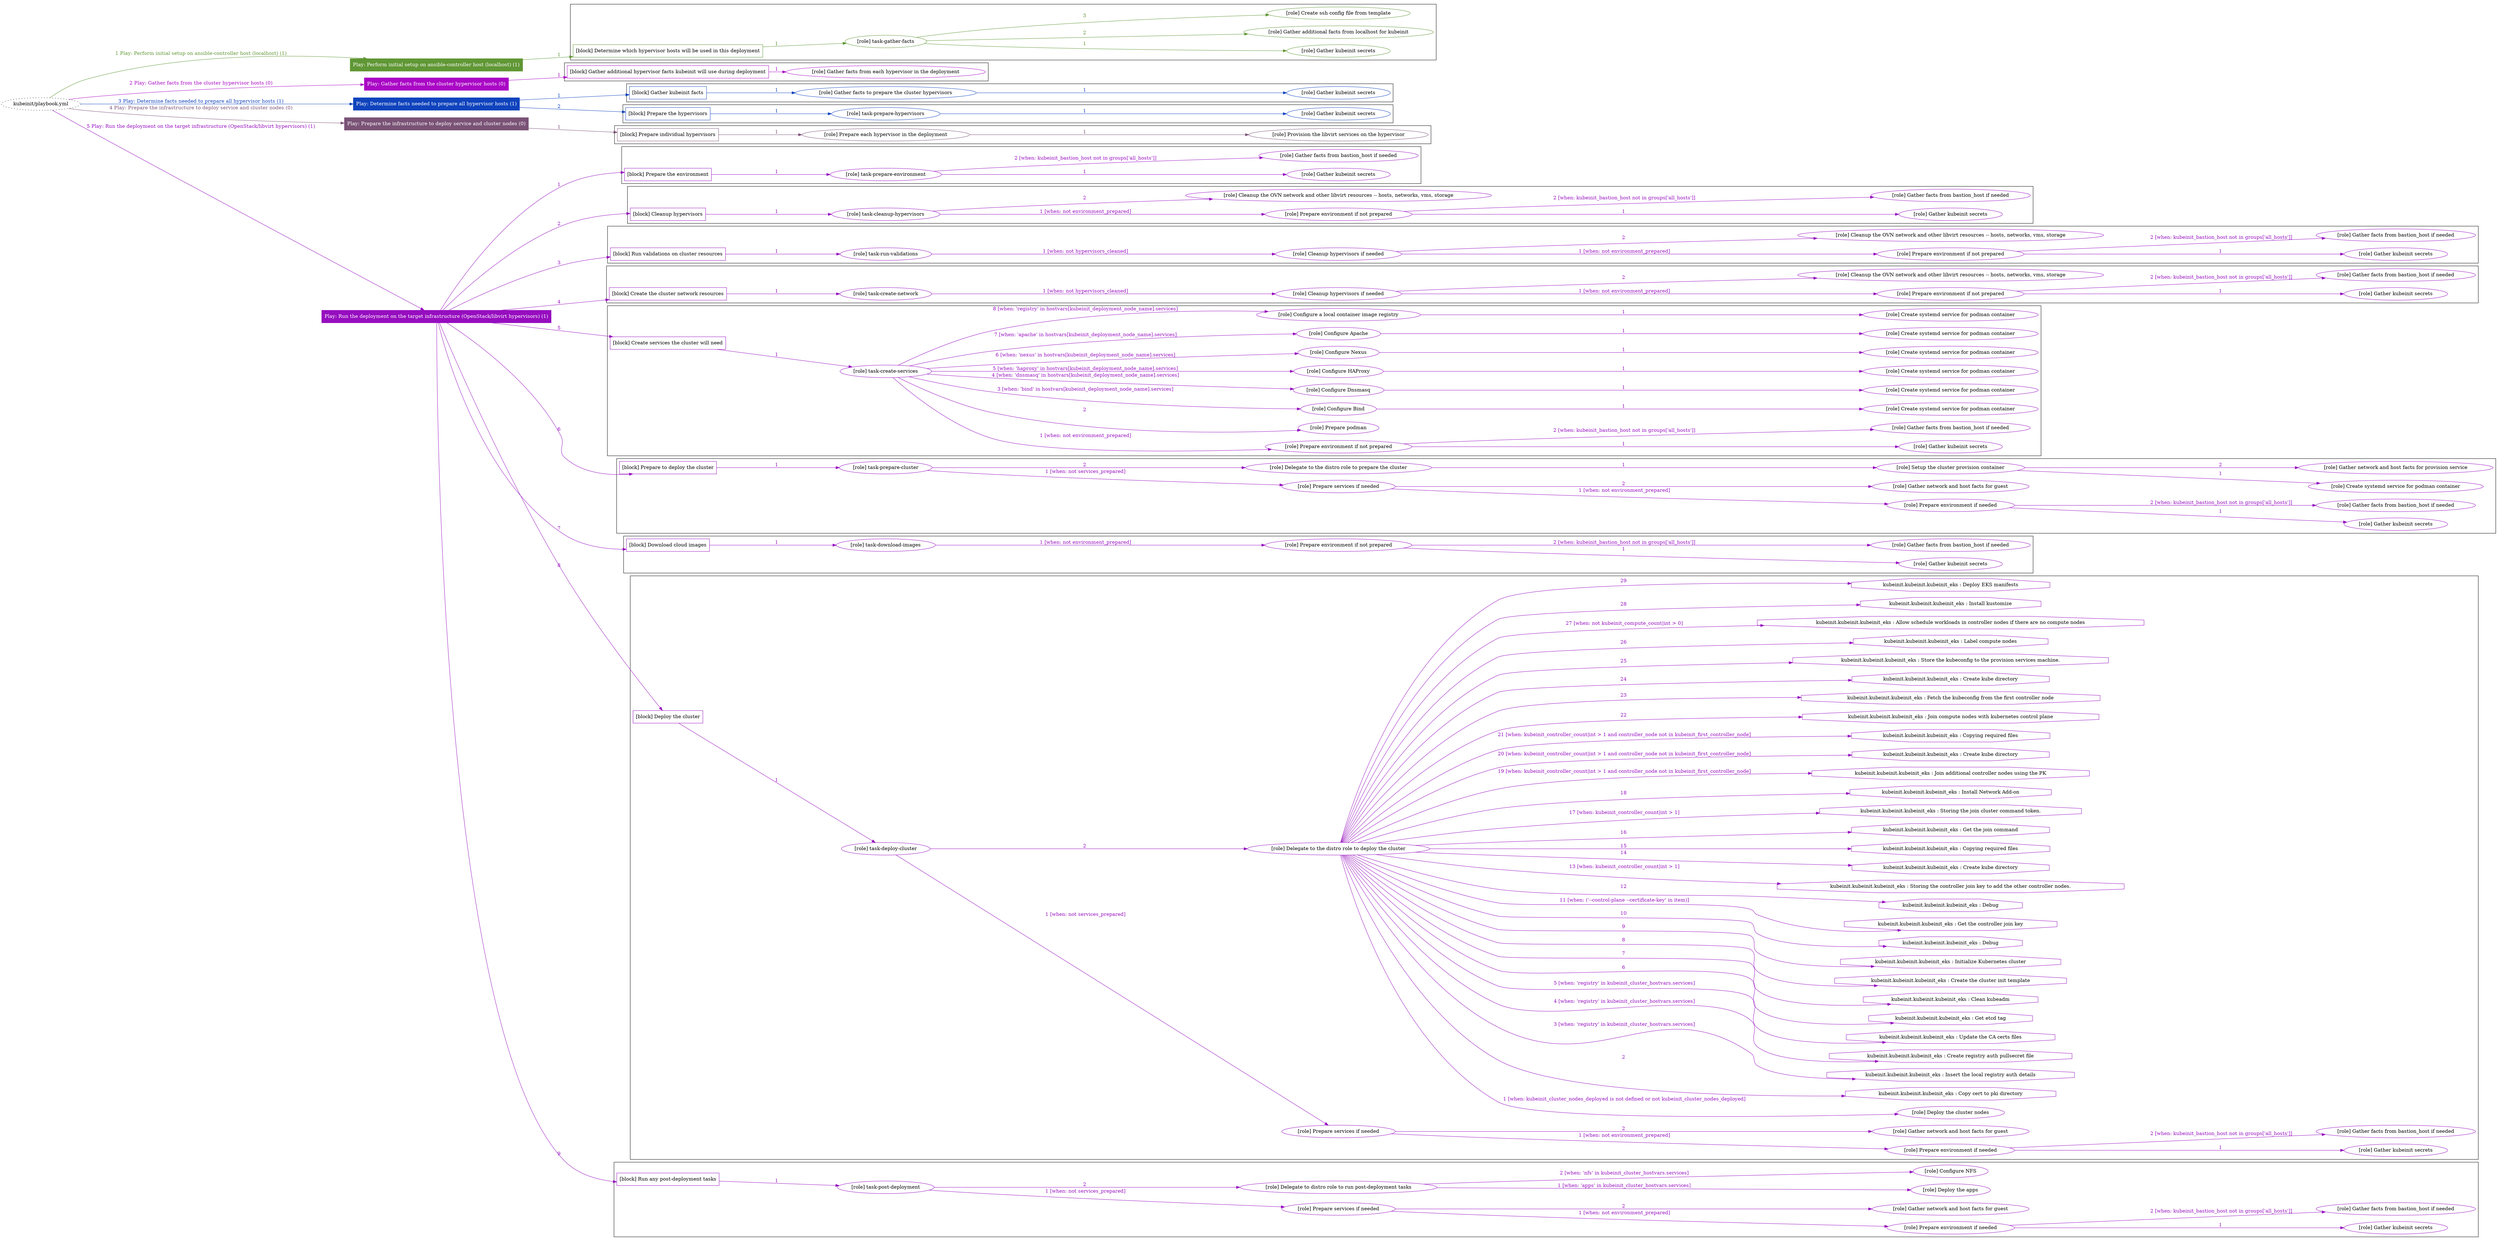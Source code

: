 digraph {
	graph [concentrate=true ordering=in rankdir=LR ratio=fill]
	edge [esep=5 sep=10]
	"kubeinit/playbook.yml" [URL="/home/runner/work/kubeinit/kubeinit/kubeinit/playbook.yml" id=playbook_cb0637fd style=dotted]
	"kubeinit/playbook.yml" -> play_152f51fe [label="1 Play: Perform initial setup on ansible-controller host (localhost) (1)" color="#609735" fontcolor="#609735" id=edge_play_152f51fe labeltooltip="1 Play: Perform initial setup on ansible-controller host (localhost) (1)" tooltip="1 Play: Perform initial setup on ansible-controller host (localhost) (1)"]
	subgraph "Play: Perform initial setup on ansible-controller host (localhost) (1)" {
		play_152f51fe [label="Play: Perform initial setup on ansible-controller host (localhost) (1)" URL="/home/runner/work/kubeinit/kubeinit/kubeinit/playbook.yml" color="#609735" fontcolor="#ffffff" id=play_152f51fe shape=box style=filled tooltip=localhost]
		play_152f51fe -> block_b63dffb7 [label=1 color="#609735" fontcolor="#609735" id=edge_block_b63dffb7 labeltooltip=1 tooltip=1]
		subgraph cluster_block_b63dffb7 {
			block_b63dffb7 [label="[block] Determine which hypervisor hosts will be used in this deployment" URL="/home/runner/work/kubeinit/kubeinit/kubeinit/playbook.yml" color="#609735" id=block_b63dffb7 labeltooltip="Determine which hypervisor hosts will be used in this deployment" shape=box tooltip="Determine which hypervisor hosts will be used in this deployment"]
			block_b63dffb7 -> role_d15b909a [label="1 " color="#609735" fontcolor="#609735" id=edge_role_d15b909a labeltooltip="1 " tooltip="1 "]
			subgraph "task-gather-facts" {
				role_d15b909a [label="[role] task-gather-facts" URL="/home/runner/work/kubeinit/kubeinit/kubeinit/playbook.yml" color="#609735" id=role_d15b909a tooltip="task-gather-facts"]
				role_d15b909a -> role_1a2b663a [label="1 " color="#609735" fontcolor="#609735" id=edge_role_1a2b663a labeltooltip="1 " tooltip="1 "]
				subgraph "Gather kubeinit secrets" {
					role_1a2b663a [label="[role] Gather kubeinit secrets" URL="/home/runner/.ansible/collections/ansible_collections/kubeinit/kubeinit/roles/kubeinit_prepare/tasks/build_hypervisors_group.yml" color="#609735" id=role_1a2b663a tooltip="Gather kubeinit secrets"]
				}
				role_d15b909a -> role_14f3d97b [label="2 " color="#609735" fontcolor="#609735" id=edge_role_14f3d97b labeltooltip="2 " tooltip="2 "]
				subgraph "Gather additional facts from localhost for kubeinit" {
					role_14f3d97b [label="[role] Gather additional facts from localhost for kubeinit" URL="/home/runner/.ansible/collections/ansible_collections/kubeinit/kubeinit/roles/kubeinit_prepare/tasks/build_hypervisors_group.yml" color="#609735" id=role_14f3d97b tooltip="Gather additional facts from localhost for kubeinit"]
				}
				role_d15b909a -> role_f34426f5 [label="3 " color="#609735" fontcolor="#609735" id=edge_role_f34426f5 labeltooltip="3 " tooltip="3 "]
				subgraph "Create ssh config file from template" {
					role_f34426f5 [label="[role] Create ssh config file from template" URL="/home/runner/.ansible/collections/ansible_collections/kubeinit/kubeinit/roles/kubeinit_prepare/tasks/build_hypervisors_group.yml" color="#609735" id=role_f34426f5 tooltip="Create ssh config file from template"]
				}
			}
		}
	}
	"kubeinit/playbook.yml" -> play_f1f3e247 [label="2 Play: Gather facts from the cluster hypervisor hosts (0)" color="#a907c5" fontcolor="#a907c5" id=edge_play_f1f3e247 labeltooltip="2 Play: Gather facts from the cluster hypervisor hosts (0)" tooltip="2 Play: Gather facts from the cluster hypervisor hosts (0)"]
	subgraph "Play: Gather facts from the cluster hypervisor hosts (0)" {
		play_f1f3e247 [label="Play: Gather facts from the cluster hypervisor hosts (0)" URL="/home/runner/work/kubeinit/kubeinit/kubeinit/playbook.yml" color="#a907c5" fontcolor="#ffffff" id=play_f1f3e247 shape=box style=filled tooltip="Play: Gather facts from the cluster hypervisor hosts (0)"]
		play_f1f3e247 -> block_4ce673bb [label=1 color="#a907c5" fontcolor="#a907c5" id=edge_block_4ce673bb labeltooltip=1 tooltip=1]
		subgraph cluster_block_4ce673bb {
			block_4ce673bb [label="[block] Gather additional hypervisor facts kubeinit will use during deployment" URL="/home/runner/work/kubeinit/kubeinit/kubeinit/playbook.yml" color="#a907c5" id=block_4ce673bb labeltooltip="Gather additional hypervisor facts kubeinit will use during deployment" shape=box tooltip="Gather additional hypervisor facts kubeinit will use during deployment"]
			block_4ce673bb -> role_b85c102b [label="1 " color="#a907c5" fontcolor="#a907c5" id=edge_role_b85c102b labeltooltip="1 " tooltip="1 "]
			subgraph "Gather facts from each hypervisor in the deployment" {
				role_b85c102b [label="[role] Gather facts from each hypervisor in the deployment" URL="/home/runner/work/kubeinit/kubeinit/kubeinit/playbook.yml" color="#a907c5" id=role_b85c102b tooltip="Gather facts from each hypervisor in the deployment"]
			}
		}
	}
	"kubeinit/playbook.yml" -> play_8097a5da [label="3 Play: Determine facts needed to prepare all hypervisor hosts (1)" color="#0f43bd" fontcolor="#0f43bd" id=edge_play_8097a5da labeltooltip="3 Play: Determine facts needed to prepare all hypervisor hosts (1)" tooltip="3 Play: Determine facts needed to prepare all hypervisor hosts (1)"]
	subgraph "Play: Determine facts needed to prepare all hypervisor hosts (1)" {
		play_8097a5da [label="Play: Determine facts needed to prepare all hypervisor hosts (1)" URL="/home/runner/work/kubeinit/kubeinit/kubeinit/playbook.yml" color="#0f43bd" fontcolor="#ffffff" id=play_8097a5da shape=box style=filled tooltip=localhost]
		play_8097a5da -> block_04972138 [label=1 color="#0f43bd" fontcolor="#0f43bd" id=edge_block_04972138 labeltooltip=1 tooltip=1]
		subgraph cluster_block_04972138 {
			block_04972138 [label="[block] Gather kubeinit facts" URL="/home/runner/work/kubeinit/kubeinit/kubeinit/playbook.yml" color="#0f43bd" id=block_04972138 labeltooltip="Gather kubeinit facts" shape=box tooltip="Gather kubeinit facts"]
			block_04972138 -> role_40c7b9bb [label="1 " color="#0f43bd" fontcolor="#0f43bd" id=edge_role_40c7b9bb labeltooltip="1 " tooltip="1 "]
			subgraph "Gather facts to prepare the cluster hypervisors" {
				role_40c7b9bb [label="[role] Gather facts to prepare the cluster hypervisors" URL="/home/runner/work/kubeinit/kubeinit/kubeinit/playbook.yml" color="#0f43bd" id=role_40c7b9bb tooltip="Gather facts to prepare the cluster hypervisors"]
				role_40c7b9bb -> role_2902ccc8 [label="1 " color="#0f43bd" fontcolor="#0f43bd" id=edge_role_2902ccc8 labeltooltip="1 " tooltip="1 "]
				subgraph "Gather kubeinit secrets" {
					role_2902ccc8 [label="[role] Gather kubeinit secrets" URL="/home/runner/.ansible/collections/ansible_collections/kubeinit/kubeinit/roles/kubeinit_prepare/tasks/gather_kubeinit_facts.yml" color="#0f43bd" id=role_2902ccc8 tooltip="Gather kubeinit secrets"]
				}
			}
		}
		play_8097a5da -> block_8245add5 [label=2 color="#0f43bd" fontcolor="#0f43bd" id=edge_block_8245add5 labeltooltip=2 tooltip=2]
		subgraph cluster_block_8245add5 {
			block_8245add5 [label="[block] Prepare the hypervisors" URL="/home/runner/work/kubeinit/kubeinit/kubeinit/playbook.yml" color="#0f43bd" id=block_8245add5 labeltooltip="Prepare the hypervisors" shape=box tooltip="Prepare the hypervisors"]
			block_8245add5 -> role_c156befa [label="1 " color="#0f43bd" fontcolor="#0f43bd" id=edge_role_c156befa labeltooltip="1 " tooltip="1 "]
			subgraph "task-prepare-hypervisors" {
				role_c156befa [label="[role] task-prepare-hypervisors" URL="/home/runner/work/kubeinit/kubeinit/kubeinit/playbook.yml" color="#0f43bd" id=role_c156befa tooltip="task-prepare-hypervisors"]
				role_c156befa -> role_28d63692 [label="1 " color="#0f43bd" fontcolor="#0f43bd" id=edge_role_28d63692 labeltooltip="1 " tooltip="1 "]
				subgraph "Gather kubeinit secrets" {
					role_28d63692 [label="[role] Gather kubeinit secrets" URL="/home/runner/.ansible/collections/ansible_collections/kubeinit/kubeinit/roles/kubeinit_prepare/tasks/gather_kubeinit_facts.yml" color="#0f43bd" id=role_28d63692 tooltip="Gather kubeinit secrets"]
				}
			}
		}
	}
	"kubeinit/playbook.yml" -> play_3827b9ac [label="4 Play: Prepare the infrastructure to deploy service and cluster nodes (0)" color="#7a5276" fontcolor="#7a5276" id=edge_play_3827b9ac labeltooltip="4 Play: Prepare the infrastructure to deploy service and cluster nodes (0)" tooltip="4 Play: Prepare the infrastructure to deploy service and cluster nodes (0)"]
	subgraph "Play: Prepare the infrastructure to deploy service and cluster nodes (0)" {
		play_3827b9ac [label="Play: Prepare the infrastructure to deploy service and cluster nodes (0)" URL="/home/runner/work/kubeinit/kubeinit/kubeinit/playbook.yml" color="#7a5276" fontcolor="#ffffff" id=play_3827b9ac shape=box style=filled tooltip="Play: Prepare the infrastructure to deploy service and cluster nodes (0)"]
		play_3827b9ac -> block_4825b29d [label=1 color="#7a5276" fontcolor="#7a5276" id=edge_block_4825b29d labeltooltip=1 tooltip=1]
		subgraph cluster_block_4825b29d {
			block_4825b29d [label="[block] Prepare individual hypervisors" URL="/home/runner/work/kubeinit/kubeinit/kubeinit/playbook.yml" color="#7a5276" id=block_4825b29d labeltooltip="Prepare individual hypervisors" shape=box tooltip="Prepare individual hypervisors"]
			block_4825b29d -> role_233dab8d [label="1 " color="#7a5276" fontcolor="#7a5276" id=edge_role_233dab8d labeltooltip="1 " tooltip="1 "]
			subgraph "Prepare each hypervisor in the deployment" {
				role_233dab8d [label="[role] Prepare each hypervisor in the deployment" URL="/home/runner/work/kubeinit/kubeinit/kubeinit/playbook.yml" color="#7a5276" id=role_233dab8d tooltip="Prepare each hypervisor in the deployment"]
				role_233dab8d -> role_5cfe157a [label="1 " color="#7a5276" fontcolor="#7a5276" id=edge_role_5cfe157a labeltooltip="1 " tooltip="1 "]
				subgraph "Provision the libvirt services on the hypervisor" {
					role_5cfe157a [label="[role] Provision the libvirt services on the hypervisor" URL="/home/runner/.ansible/collections/ansible_collections/kubeinit/kubeinit/roles/kubeinit_prepare/tasks/prepare_hypervisor.yml" color="#7a5276" id=role_5cfe157a tooltip="Provision the libvirt services on the hypervisor"]
				}
			}
		}
	}
	"kubeinit/playbook.yml" -> play_f1da1dee [label="5 Play: Run the deployment on the target infrastructure (OpenStack/libvirt hypervisors) (1)" color="#960dbf" fontcolor="#960dbf" id=edge_play_f1da1dee labeltooltip="5 Play: Run the deployment on the target infrastructure (OpenStack/libvirt hypervisors) (1)" tooltip="5 Play: Run the deployment on the target infrastructure (OpenStack/libvirt hypervisors) (1)"]
	subgraph "Play: Run the deployment on the target infrastructure (OpenStack/libvirt hypervisors) (1)" {
		play_f1da1dee [label="Play: Run the deployment on the target infrastructure (OpenStack/libvirt hypervisors) (1)" URL="/home/runner/work/kubeinit/kubeinit/kubeinit/playbook.yml" color="#960dbf" fontcolor="#ffffff" id=play_f1da1dee shape=box style=filled tooltip=localhost]
		play_f1da1dee -> block_dfed7481 [label=1 color="#960dbf" fontcolor="#960dbf" id=edge_block_dfed7481 labeltooltip=1 tooltip=1]
		subgraph cluster_block_dfed7481 {
			block_dfed7481 [label="[block] Prepare the environment" URL="/home/runner/work/kubeinit/kubeinit/kubeinit/playbook.yml" color="#960dbf" id=block_dfed7481 labeltooltip="Prepare the environment" shape=box tooltip="Prepare the environment"]
			block_dfed7481 -> role_066026b1 [label="1 " color="#960dbf" fontcolor="#960dbf" id=edge_role_066026b1 labeltooltip="1 " tooltip="1 "]
			subgraph "task-prepare-environment" {
				role_066026b1 [label="[role] task-prepare-environment" URL="/home/runner/work/kubeinit/kubeinit/kubeinit/playbook.yml" color="#960dbf" id=role_066026b1 tooltip="task-prepare-environment"]
				role_066026b1 -> role_6eea13cf [label="1 " color="#960dbf" fontcolor="#960dbf" id=edge_role_6eea13cf labeltooltip="1 " tooltip="1 "]
				subgraph "Gather kubeinit secrets" {
					role_6eea13cf [label="[role] Gather kubeinit secrets" URL="/home/runner/.ansible/collections/ansible_collections/kubeinit/kubeinit/roles/kubeinit_prepare/tasks/gather_kubeinit_facts.yml" color="#960dbf" id=role_6eea13cf tooltip="Gather kubeinit secrets"]
				}
				role_066026b1 -> role_725de869 [label="2 [when: kubeinit_bastion_host not in groups['all_hosts']]" color="#960dbf" fontcolor="#960dbf" id=edge_role_725de869 labeltooltip="2 [when: kubeinit_bastion_host not in groups['all_hosts']]" tooltip="2 [when: kubeinit_bastion_host not in groups['all_hosts']]"]
				subgraph "Gather facts from bastion_host if needed" {
					role_725de869 [label="[role] Gather facts from bastion_host if needed" URL="/home/runner/.ansible/collections/ansible_collections/kubeinit/kubeinit/roles/kubeinit_prepare/tasks/main.yml" color="#960dbf" id=role_725de869 tooltip="Gather facts from bastion_host if needed"]
				}
			}
		}
		play_f1da1dee -> block_c24e9013 [label=2 color="#960dbf" fontcolor="#960dbf" id=edge_block_c24e9013 labeltooltip=2 tooltip=2]
		subgraph cluster_block_c24e9013 {
			block_c24e9013 [label="[block] Cleanup hypervisors" URL="/home/runner/work/kubeinit/kubeinit/kubeinit/playbook.yml" color="#960dbf" id=block_c24e9013 labeltooltip="Cleanup hypervisors" shape=box tooltip="Cleanup hypervisors"]
			block_c24e9013 -> role_cf145749 [label="1 " color="#960dbf" fontcolor="#960dbf" id=edge_role_cf145749 labeltooltip="1 " tooltip="1 "]
			subgraph "task-cleanup-hypervisors" {
				role_cf145749 [label="[role] task-cleanup-hypervisors" URL="/home/runner/work/kubeinit/kubeinit/kubeinit/playbook.yml" color="#960dbf" id=role_cf145749 tooltip="task-cleanup-hypervisors"]
				role_cf145749 -> role_2725796f [label="1 [when: not environment_prepared]" color="#960dbf" fontcolor="#960dbf" id=edge_role_2725796f labeltooltip="1 [when: not environment_prepared]" tooltip="1 [when: not environment_prepared]"]
				subgraph "Prepare environment if not prepared" {
					role_2725796f [label="[role] Prepare environment if not prepared" URL="/home/runner/.ansible/collections/ansible_collections/kubeinit/kubeinit/roles/kubeinit_libvirt/tasks/cleanup_hypervisors.yml" color="#960dbf" id=role_2725796f tooltip="Prepare environment if not prepared"]
					role_2725796f -> role_0fecc161 [label="1 " color="#960dbf" fontcolor="#960dbf" id=edge_role_0fecc161 labeltooltip="1 " tooltip="1 "]
					subgraph "Gather kubeinit secrets" {
						role_0fecc161 [label="[role] Gather kubeinit secrets" URL="/home/runner/.ansible/collections/ansible_collections/kubeinit/kubeinit/roles/kubeinit_prepare/tasks/gather_kubeinit_facts.yml" color="#960dbf" id=role_0fecc161 tooltip="Gather kubeinit secrets"]
					}
					role_2725796f -> role_4a4daa4e [label="2 [when: kubeinit_bastion_host not in groups['all_hosts']]" color="#960dbf" fontcolor="#960dbf" id=edge_role_4a4daa4e labeltooltip="2 [when: kubeinit_bastion_host not in groups['all_hosts']]" tooltip="2 [when: kubeinit_bastion_host not in groups['all_hosts']]"]
					subgraph "Gather facts from bastion_host if needed" {
						role_4a4daa4e [label="[role] Gather facts from bastion_host if needed" URL="/home/runner/.ansible/collections/ansible_collections/kubeinit/kubeinit/roles/kubeinit_prepare/tasks/main.yml" color="#960dbf" id=role_4a4daa4e tooltip="Gather facts from bastion_host if needed"]
					}
				}
				role_cf145749 -> role_7fe3b755 [label="2 " color="#960dbf" fontcolor="#960dbf" id=edge_role_7fe3b755 labeltooltip="2 " tooltip="2 "]
				subgraph "Cleanup the OVN network and other libvirt resources -- hosts, networks, vms, storage" {
					role_7fe3b755 [label="[role] Cleanup the OVN network and other libvirt resources -- hosts, networks, vms, storage" URL="/home/runner/.ansible/collections/ansible_collections/kubeinit/kubeinit/roles/kubeinit_libvirt/tasks/cleanup_hypervisors.yml" color="#960dbf" id=role_7fe3b755 tooltip="Cleanup the OVN network and other libvirt resources -- hosts, networks, vms, storage"]
				}
			}
		}
		play_f1da1dee -> block_930777ae [label=3 color="#960dbf" fontcolor="#960dbf" id=edge_block_930777ae labeltooltip=3 tooltip=3]
		subgraph cluster_block_930777ae {
			block_930777ae [label="[block] Run validations on cluster resources" URL="/home/runner/work/kubeinit/kubeinit/kubeinit/playbook.yml" color="#960dbf" id=block_930777ae labeltooltip="Run validations on cluster resources" shape=box tooltip="Run validations on cluster resources"]
			block_930777ae -> role_72375cf2 [label="1 " color="#960dbf" fontcolor="#960dbf" id=edge_role_72375cf2 labeltooltip="1 " tooltip="1 "]
			subgraph "task-run-validations" {
				role_72375cf2 [label="[role] task-run-validations" URL="/home/runner/work/kubeinit/kubeinit/kubeinit/playbook.yml" color="#960dbf" id=role_72375cf2 tooltip="task-run-validations"]
				role_72375cf2 -> role_67d2e311 [label="1 [when: not hypervisors_cleaned]" color="#960dbf" fontcolor="#960dbf" id=edge_role_67d2e311 labeltooltip="1 [when: not hypervisors_cleaned]" tooltip="1 [when: not hypervisors_cleaned]"]
				subgraph "Cleanup hypervisors if needed" {
					role_67d2e311 [label="[role] Cleanup hypervisors if needed" URL="/home/runner/.ansible/collections/ansible_collections/kubeinit/kubeinit/roles/kubeinit_validations/tasks/main.yml" color="#960dbf" id=role_67d2e311 tooltip="Cleanup hypervisors if needed"]
					role_67d2e311 -> role_23799938 [label="1 [when: not environment_prepared]" color="#960dbf" fontcolor="#960dbf" id=edge_role_23799938 labeltooltip="1 [when: not environment_prepared]" tooltip="1 [when: not environment_prepared]"]
					subgraph "Prepare environment if not prepared" {
						role_23799938 [label="[role] Prepare environment if not prepared" URL="/home/runner/.ansible/collections/ansible_collections/kubeinit/kubeinit/roles/kubeinit_libvirt/tasks/cleanup_hypervisors.yml" color="#960dbf" id=role_23799938 tooltip="Prepare environment if not prepared"]
						role_23799938 -> role_4abd7c50 [label="1 " color="#960dbf" fontcolor="#960dbf" id=edge_role_4abd7c50 labeltooltip="1 " tooltip="1 "]
						subgraph "Gather kubeinit secrets" {
							role_4abd7c50 [label="[role] Gather kubeinit secrets" URL="/home/runner/.ansible/collections/ansible_collections/kubeinit/kubeinit/roles/kubeinit_prepare/tasks/gather_kubeinit_facts.yml" color="#960dbf" id=role_4abd7c50 tooltip="Gather kubeinit secrets"]
						}
						role_23799938 -> role_1581a3e8 [label="2 [when: kubeinit_bastion_host not in groups['all_hosts']]" color="#960dbf" fontcolor="#960dbf" id=edge_role_1581a3e8 labeltooltip="2 [when: kubeinit_bastion_host not in groups['all_hosts']]" tooltip="2 [when: kubeinit_bastion_host not in groups['all_hosts']]"]
						subgraph "Gather facts from bastion_host if needed" {
							role_1581a3e8 [label="[role] Gather facts from bastion_host if needed" URL="/home/runner/.ansible/collections/ansible_collections/kubeinit/kubeinit/roles/kubeinit_prepare/tasks/main.yml" color="#960dbf" id=role_1581a3e8 tooltip="Gather facts from bastion_host if needed"]
						}
					}
					role_67d2e311 -> role_b0237131 [label="2 " color="#960dbf" fontcolor="#960dbf" id=edge_role_b0237131 labeltooltip="2 " tooltip="2 "]
					subgraph "Cleanup the OVN network and other libvirt resources -- hosts, networks, vms, storage" {
						role_b0237131 [label="[role] Cleanup the OVN network and other libvirt resources -- hosts, networks, vms, storage" URL="/home/runner/.ansible/collections/ansible_collections/kubeinit/kubeinit/roles/kubeinit_libvirt/tasks/cleanup_hypervisors.yml" color="#960dbf" id=role_b0237131 tooltip="Cleanup the OVN network and other libvirt resources -- hosts, networks, vms, storage"]
					}
				}
			}
		}
		play_f1da1dee -> block_2d7884aa [label=4 color="#960dbf" fontcolor="#960dbf" id=edge_block_2d7884aa labeltooltip=4 tooltip=4]
		subgraph cluster_block_2d7884aa {
			block_2d7884aa [label="[block] Create the cluster network resources" URL="/home/runner/work/kubeinit/kubeinit/kubeinit/playbook.yml" color="#960dbf" id=block_2d7884aa labeltooltip="Create the cluster network resources" shape=box tooltip="Create the cluster network resources"]
			block_2d7884aa -> role_5711f210 [label="1 " color="#960dbf" fontcolor="#960dbf" id=edge_role_5711f210 labeltooltip="1 " tooltip="1 "]
			subgraph "task-create-network" {
				role_5711f210 [label="[role] task-create-network" URL="/home/runner/work/kubeinit/kubeinit/kubeinit/playbook.yml" color="#960dbf" id=role_5711f210 tooltip="task-create-network"]
				role_5711f210 -> role_1d8c270e [label="1 [when: not hypervisors_cleaned]" color="#960dbf" fontcolor="#960dbf" id=edge_role_1d8c270e labeltooltip="1 [when: not hypervisors_cleaned]" tooltip="1 [when: not hypervisors_cleaned]"]
				subgraph "Cleanup hypervisors if needed" {
					role_1d8c270e [label="[role] Cleanup hypervisors if needed" URL="/home/runner/.ansible/collections/ansible_collections/kubeinit/kubeinit/roles/kubeinit_libvirt/tasks/create_network.yml" color="#960dbf" id=role_1d8c270e tooltip="Cleanup hypervisors if needed"]
					role_1d8c270e -> role_f6125436 [label="1 [when: not environment_prepared]" color="#960dbf" fontcolor="#960dbf" id=edge_role_f6125436 labeltooltip="1 [when: not environment_prepared]" tooltip="1 [when: not environment_prepared]"]
					subgraph "Prepare environment if not prepared" {
						role_f6125436 [label="[role] Prepare environment if not prepared" URL="/home/runner/.ansible/collections/ansible_collections/kubeinit/kubeinit/roles/kubeinit_libvirt/tasks/cleanup_hypervisors.yml" color="#960dbf" id=role_f6125436 tooltip="Prepare environment if not prepared"]
						role_f6125436 -> role_813c65db [label="1 " color="#960dbf" fontcolor="#960dbf" id=edge_role_813c65db labeltooltip="1 " tooltip="1 "]
						subgraph "Gather kubeinit secrets" {
							role_813c65db [label="[role] Gather kubeinit secrets" URL="/home/runner/.ansible/collections/ansible_collections/kubeinit/kubeinit/roles/kubeinit_prepare/tasks/gather_kubeinit_facts.yml" color="#960dbf" id=role_813c65db tooltip="Gather kubeinit secrets"]
						}
						role_f6125436 -> role_109dc69c [label="2 [when: kubeinit_bastion_host not in groups['all_hosts']]" color="#960dbf" fontcolor="#960dbf" id=edge_role_109dc69c labeltooltip="2 [when: kubeinit_bastion_host not in groups['all_hosts']]" tooltip="2 [when: kubeinit_bastion_host not in groups['all_hosts']]"]
						subgraph "Gather facts from bastion_host if needed" {
							role_109dc69c [label="[role] Gather facts from bastion_host if needed" URL="/home/runner/.ansible/collections/ansible_collections/kubeinit/kubeinit/roles/kubeinit_prepare/tasks/main.yml" color="#960dbf" id=role_109dc69c tooltip="Gather facts from bastion_host if needed"]
						}
					}
					role_1d8c270e -> role_8d178c67 [label="2 " color="#960dbf" fontcolor="#960dbf" id=edge_role_8d178c67 labeltooltip="2 " tooltip="2 "]
					subgraph "Cleanup the OVN network and other libvirt resources -- hosts, networks, vms, storage" {
						role_8d178c67 [label="[role] Cleanup the OVN network and other libvirt resources -- hosts, networks, vms, storage" URL="/home/runner/.ansible/collections/ansible_collections/kubeinit/kubeinit/roles/kubeinit_libvirt/tasks/cleanup_hypervisors.yml" color="#960dbf" id=role_8d178c67 tooltip="Cleanup the OVN network and other libvirt resources -- hosts, networks, vms, storage"]
					}
				}
			}
		}
		play_f1da1dee -> block_0a20e0ad [label=5 color="#960dbf" fontcolor="#960dbf" id=edge_block_0a20e0ad labeltooltip=5 tooltip=5]
		subgraph cluster_block_0a20e0ad {
			block_0a20e0ad [label="[block] Create services the cluster will need" URL="/home/runner/work/kubeinit/kubeinit/kubeinit/playbook.yml" color="#960dbf" id=block_0a20e0ad labeltooltip="Create services the cluster will need" shape=box tooltip="Create services the cluster will need"]
			block_0a20e0ad -> role_00105e7b [label="1 " color="#960dbf" fontcolor="#960dbf" id=edge_role_00105e7b labeltooltip="1 " tooltip="1 "]
			subgraph "task-create-services" {
				role_00105e7b [label="[role] task-create-services" URL="/home/runner/work/kubeinit/kubeinit/kubeinit/playbook.yml" color="#960dbf" id=role_00105e7b tooltip="task-create-services"]
				role_00105e7b -> role_0c0a8472 [label="1 [when: not environment_prepared]" color="#960dbf" fontcolor="#960dbf" id=edge_role_0c0a8472 labeltooltip="1 [when: not environment_prepared]" tooltip="1 [when: not environment_prepared]"]
				subgraph "Prepare environment if not prepared" {
					role_0c0a8472 [label="[role] Prepare environment if not prepared" URL="/home/runner/.ansible/collections/ansible_collections/kubeinit/kubeinit/roles/kubeinit_services/tasks/main.yml" color="#960dbf" id=role_0c0a8472 tooltip="Prepare environment if not prepared"]
					role_0c0a8472 -> role_e3ee205b [label="1 " color="#960dbf" fontcolor="#960dbf" id=edge_role_e3ee205b labeltooltip="1 " tooltip="1 "]
					subgraph "Gather kubeinit secrets" {
						role_e3ee205b [label="[role] Gather kubeinit secrets" URL="/home/runner/.ansible/collections/ansible_collections/kubeinit/kubeinit/roles/kubeinit_prepare/tasks/gather_kubeinit_facts.yml" color="#960dbf" id=role_e3ee205b tooltip="Gather kubeinit secrets"]
					}
					role_0c0a8472 -> role_d88ae38d [label="2 [when: kubeinit_bastion_host not in groups['all_hosts']]" color="#960dbf" fontcolor="#960dbf" id=edge_role_d88ae38d labeltooltip="2 [when: kubeinit_bastion_host not in groups['all_hosts']]" tooltip="2 [when: kubeinit_bastion_host not in groups['all_hosts']]"]
					subgraph "Gather facts from bastion_host if needed" {
						role_d88ae38d [label="[role] Gather facts from bastion_host if needed" URL="/home/runner/.ansible/collections/ansible_collections/kubeinit/kubeinit/roles/kubeinit_prepare/tasks/main.yml" color="#960dbf" id=role_d88ae38d tooltip="Gather facts from bastion_host if needed"]
					}
				}
				role_00105e7b -> role_bd7472e7 [label="2 " color="#960dbf" fontcolor="#960dbf" id=edge_role_bd7472e7 labeltooltip="2 " tooltip="2 "]
				subgraph "Prepare podman" {
					role_bd7472e7 [label="[role] Prepare podman" URL="/home/runner/.ansible/collections/ansible_collections/kubeinit/kubeinit/roles/kubeinit_services/tasks/00_create_service_pod.yml" color="#960dbf" id=role_bd7472e7 tooltip="Prepare podman"]
				}
				role_00105e7b -> role_c626f7a7 [label="3 [when: 'bind' in hostvars[kubeinit_deployment_node_name].services]" color="#960dbf" fontcolor="#960dbf" id=edge_role_c626f7a7 labeltooltip="3 [when: 'bind' in hostvars[kubeinit_deployment_node_name].services]" tooltip="3 [when: 'bind' in hostvars[kubeinit_deployment_node_name].services]"]
				subgraph "Configure Bind" {
					role_c626f7a7 [label="[role] Configure Bind" URL="/home/runner/.ansible/collections/ansible_collections/kubeinit/kubeinit/roles/kubeinit_services/tasks/start_services_containers.yml" color="#960dbf" id=role_c626f7a7 tooltip="Configure Bind"]
					role_c626f7a7 -> role_1260c3de [label="1 " color="#960dbf" fontcolor="#960dbf" id=edge_role_1260c3de labeltooltip="1 " tooltip="1 "]
					subgraph "Create systemd service for podman container" {
						role_1260c3de [label="[role] Create systemd service for podman container" URL="/home/runner/.ansible/collections/ansible_collections/kubeinit/kubeinit/roles/kubeinit_bind/tasks/main.yml" color="#960dbf" id=role_1260c3de tooltip="Create systemd service for podman container"]
					}
				}
				role_00105e7b -> role_344defff [label="4 [when: 'dnsmasq' in hostvars[kubeinit_deployment_node_name].services]" color="#960dbf" fontcolor="#960dbf" id=edge_role_344defff labeltooltip="4 [when: 'dnsmasq' in hostvars[kubeinit_deployment_node_name].services]" tooltip="4 [when: 'dnsmasq' in hostvars[kubeinit_deployment_node_name].services]"]
				subgraph "Configure Dnsmasq" {
					role_344defff [label="[role] Configure Dnsmasq" URL="/home/runner/.ansible/collections/ansible_collections/kubeinit/kubeinit/roles/kubeinit_services/tasks/start_services_containers.yml" color="#960dbf" id=role_344defff tooltip="Configure Dnsmasq"]
					role_344defff -> role_6da39ff8 [label="1 " color="#960dbf" fontcolor="#960dbf" id=edge_role_6da39ff8 labeltooltip="1 " tooltip="1 "]
					subgraph "Create systemd service for podman container" {
						role_6da39ff8 [label="[role] Create systemd service for podman container" URL="/home/runner/.ansible/collections/ansible_collections/kubeinit/kubeinit/roles/kubeinit_dnsmasq/tasks/main.yml" color="#960dbf" id=role_6da39ff8 tooltip="Create systemd service for podman container"]
					}
				}
				role_00105e7b -> role_2782dd18 [label="5 [when: 'haproxy' in hostvars[kubeinit_deployment_node_name].services]" color="#960dbf" fontcolor="#960dbf" id=edge_role_2782dd18 labeltooltip="5 [when: 'haproxy' in hostvars[kubeinit_deployment_node_name].services]" tooltip="5 [when: 'haproxy' in hostvars[kubeinit_deployment_node_name].services]"]
				subgraph "Configure HAProxy" {
					role_2782dd18 [label="[role] Configure HAProxy" URL="/home/runner/.ansible/collections/ansible_collections/kubeinit/kubeinit/roles/kubeinit_services/tasks/start_services_containers.yml" color="#960dbf" id=role_2782dd18 tooltip="Configure HAProxy"]
					role_2782dd18 -> role_9bfe8e09 [label="1 " color="#960dbf" fontcolor="#960dbf" id=edge_role_9bfe8e09 labeltooltip="1 " tooltip="1 "]
					subgraph "Create systemd service for podman container" {
						role_9bfe8e09 [label="[role] Create systemd service for podman container" URL="/home/runner/.ansible/collections/ansible_collections/kubeinit/kubeinit/roles/kubeinit_haproxy/tasks/main.yml" color="#960dbf" id=role_9bfe8e09 tooltip="Create systemd service for podman container"]
					}
				}
				role_00105e7b -> role_2fdf82be [label="6 [when: 'nexus' in hostvars[kubeinit_deployment_node_name].services]" color="#960dbf" fontcolor="#960dbf" id=edge_role_2fdf82be labeltooltip="6 [when: 'nexus' in hostvars[kubeinit_deployment_node_name].services]" tooltip="6 [when: 'nexus' in hostvars[kubeinit_deployment_node_name].services]"]
				subgraph "Configure Nexus" {
					role_2fdf82be [label="[role] Configure Nexus" URL="/home/runner/.ansible/collections/ansible_collections/kubeinit/kubeinit/roles/kubeinit_services/tasks/start_services_containers.yml" color="#960dbf" id=role_2fdf82be tooltip="Configure Nexus"]
					role_2fdf82be -> role_89c853d2 [label="1 " color="#960dbf" fontcolor="#960dbf" id=edge_role_89c853d2 labeltooltip="1 " tooltip="1 "]
					subgraph "Create systemd service for podman container" {
						role_89c853d2 [label="[role] Create systemd service for podman container" URL="/home/runner/.ansible/collections/ansible_collections/kubeinit/kubeinit/roles/kubeinit_nexus/tasks/main.yml" color="#960dbf" id=role_89c853d2 tooltip="Create systemd service for podman container"]
					}
				}
				role_00105e7b -> role_e6318e47 [label="7 [when: 'apache' in hostvars[kubeinit_deployment_node_name].services]" color="#960dbf" fontcolor="#960dbf" id=edge_role_e6318e47 labeltooltip="7 [when: 'apache' in hostvars[kubeinit_deployment_node_name].services]" tooltip="7 [when: 'apache' in hostvars[kubeinit_deployment_node_name].services]"]
				subgraph "Configure Apache" {
					role_e6318e47 [label="[role] Configure Apache" URL="/home/runner/.ansible/collections/ansible_collections/kubeinit/kubeinit/roles/kubeinit_services/tasks/start_services_containers.yml" color="#960dbf" id=role_e6318e47 tooltip="Configure Apache"]
					role_e6318e47 -> role_c1766997 [label="1 " color="#960dbf" fontcolor="#960dbf" id=edge_role_c1766997 labeltooltip="1 " tooltip="1 "]
					subgraph "Create systemd service for podman container" {
						role_c1766997 [label="[role] Create systemd service for podman container" URL="/home/runner/.ansible/collections/ansible_collections/kubeinit/kubeinit/roles/kubeinit_apache/tasks/main.yml" color="#960dbf" id=role_c1766997 tooltip="Create systemd service for podman container"]
					}
				}
				role_00105e7b -> role_972b8f29 [label="8 [when: 'registry' in hostvars[kubeinit_deployment_node_name].services]" color="#960dbf" fontcolor="#960dbf" id=edge_role_972b8f29 labeltooltip="8 [when: 'registry' in hostvars[kubeinit_deployment_node_name].services]" tooltip="8 [when: 'registry' in hostvars[kubeinit_deployment_node_name].services]"]
				subgraph "Configure a local container image registry" {
					role_972b8f29 [label="[role] Configure a local container image registry" URL="/home/runner/.ansible/collections/ansible_collections/kubeinit/kubeinit/roles/kubeinit_services/tasks/start_services_containers.yml" color="#960dbf" id=role_972b8f29 tooltip="Configure a local container image registry"]
					role_972b8f29 -> role_80d82e2c [label="1 " color="#960dbf" fontcolor="#960dbf" id=edge_role_80d82e2c labeltooltip="1 " tooltip="1 "]
					subgraph "Create systemd service for podman container" {
						role_80d82e2c [label="[role] Create systemd service for podman container" URL="/home/runner/.ansible/collections/ansible_collections/kubeinit/kubeinit/roles/kubeinit_registry/tasks/main.yml" color="#960dbf" id=role_80d82e2c tooltip="Create systemd service for podman container"]
					}
				}
			}
		}
		play_f1da1dee -> block_5ff7deba [label=6 color="#960dbf" fontcolor="#960dbf" id=edge_block_5ff7deba labeltooltip=6 tooltip=6]
		subgraph cluster_block_5ff7deba {
			block_5ff7deba [label="[block] Prepare to deploy the cluster" URL="/home/runner/work/kubeinit/kubeinit/kubeinit/playbook.yml" color="#960dbf" id=block_5ff7deba labeltooltip="Prepare to deploy the cluster" shape=box tooltip="Prepare to deploy the cluster"]
			block_5ff7deba -> role_00ec010c [label="1 " color="#960dbf" fontcolor="#960dbf" id=edge_role_00ec010c labeltooltip="1 " tooltip="1 "]
			subgraph "task-prepare-cluster" {
				role_00ec010c [label="[role] task-prepare-cluster" URL="/home/runner/work/kubeinit/kubeinit/kubeinit/playbook.yml" color="#960dbf" id=role_00ec010c tooltip="task-prepare-cluster"]
				role_00ec010c -> role_0285a284 [label="1 [when: not services_prepared]" color="#960dbf" fontcolor="#960dbf" id=edge_role_0285a284 labeltooltip="1 [when: not services_prepared]" tooltip="1 [when: not services_prepared]"]
				subgraph "Prepare services if needed" {
					role_0285a284 [label="[role] Prepare services if needed" URL="/home/runner/.ansible/collections/ansible_collections/kubeinit/kubeinit/roles/kubeinit_prepare/tasks/prepare_cluster.yml" color="#960dbf" id=role_0285a284 tooltip="Prepare services if needed"]
					role_0285a284 -> role_22595f20 [label="1 [when: not environment_prepared]" color="#960dbf" fontcolor="#960dbf" id=edge_role_22595f20 labeltooltip="1 [when: not environment_prepared]" tooltip="1 [when: not environment_prepared]"]
					subgraph "Prepare environment if needed" {
						role_22595f20 [label="[role] Prepare environment if needed" URL="/home/runner/.ansible/collections/ansible_collections/kubeinit/kubeinit/roles/kubeinit_services/tasks/prepare_services.yml" color="#960dbf" id=role_22595f20 tooltip="Prepare environment if needed"]
						role_22595f20 -> role_9f96805f [label="1 " color="#960dbf" fontcolor="#960dbf" id=edge_role_9f96805f labeltooltip="1 " tooltip="1 "]
						subgraph "Gather kubeinit secrets" {
							role_9f96805f [label="[role] Gather kubeinit secrets" URL="/home/runner/.ansible/collections/ansible_collections/kubeinit/kubeinit/roles/kubeinit_prepare/tasks/gather_kubeinit_facts.yml" color="#960dbf" id=role_9f96805f tooltip="Gather kubeinit secrets"]
						}
						role_22595f20 -> role_fe61512e [label="2 [when: kubeinit_bastion_host not in groups['all_hosts']]" color="#960dbf" fontcolor="#960dbf" id=edge_role_fe61512e labeltooltip="2 [when: kubeinit_bastion_host not in groups['all_hosts']]" tooltip="2 [when: kubeinit_bastion_host not in groups['all_hosts']]"]
						subgraph "Gather facts from bastion_host if needed" {
							role_fe61512e [label="[role] Gather facts from bastion_host if needed" URL="/home/runner/.ansible/collections/ansible_collections/kubeinit/kubeinit/roles/kubeinit_prepare/tasks/main.yml" color="#960dbf" id=role_fe61512e tooltip="Gather facts from bastion_host if needed"]
						}
					}
					role_0285a284 -> role_ce7f4541 [label="2 " color="#960dbf" fontcolor="#960dbf" id=edge_role_ce7f4541 labeltooltip="2 " tooltip="2 "]
					subgraph "Gather network and host facts for guest" {
						role_ce7f4541 [label="[role] Gather network and host facts for guest" URL="/home/runner/.ansible/collections/ansible_collections/kubeinit/kubeinit/roles/kubeinit_services/tasks/prepare_services.yml" color="#960dbf" id=role_ce7f4541 tooltip="Gather network and host facts for guest"]
					}
				}
				role_00ec010c -> role_8f557849 [label="2 " color="#960dbf" fontcolor="#960dbf" id=edge_role_8f557849 labeltooltip="2 " tooltip="2 "]
				subgraph "Delegate to the distro role to prepare the cluster" {
					role_8f557849 [label="[role] Delegate to the distro role to prepare the cluster" URL="/home/runner/.ansible/collections/ansible_collections/kubeinit/kubeinit/roles/kubeinit_prepare/tasks/prepare_cluster.yml" color="#960dbf" id=role_8f557849 tooltip="Delegate to the distro role to prepare the cluster"]
					role_8f557849 -> role_1b071edb [label="1 " color="#960dbf" fontcolor="#960dbf" id=edge_role_1b071edb labeltooltip="1 " tooltip="1 "]
					subgraph "Setup the cluster provision container" {
						role_1b071edb [label="[role] Setup the cluster provision container" URL="/home/runner/.ansible/collections/ansible_collections/kubeinit/kubeinit/roles/kubeinit_eks/tasks/prepare_cluster.yml" color="#960dbf" id=role_1b071edb tooltip="Setup the cluster provision container"]
						role_1b071edb -> role_1b50ec64 [label="1 " color="#960dbf" fontcolor="#960dbf" id=edge_role_1b50ec64 labeltooltip="1 " tooltip="1 "]
						subgraph "Create systemd service for podman container" {
							role_1b50ec64 [label="[role] Create systemd service for podman container" URL="/home/runner/.ansible/collections/ansible_collections/kubeinit/kubeinit/roles/kubeinit_services/tasks/create_provision_container.yml" color="#960dbf" id=role_1b50ec64 tooltip="Create systemd service for podman container"]
						}
						role_1b071edb -> role_fb1a67fe [label="2 " color="#960dbf" fontcolor="#960dbf" id=edge_role_fb1a67fe labeltooltip="2 " tooltip="2 "]
						subgraph "Gather network and host facts for provision service" {
							role_fb1a67fe [label="[role] Gather network and host facts for provision service" URL="/home/runner/.ansible/collections/ansible_collections/kubeinit/kubeinit/roles/kubeinit_services/tasks/create_provision_container.yml" color="#960dbf" id=role_fb1a67fe tooltip="Gather network and host facts for provision service"]
						}
					}
				}
			}
		}
		play_f1da1dee -> block_32573cbf [label=7 color="#960dbf" fontcolor="#960dbf" id=edge_block_32573cbf labeltooltip=7 tooltip=7]
		subgraph cluster_block_32573cbf {
			block_32573cbf [label="[block] Download cloud images" URL="/home/runner/work/kubeinit/kubeinit/kubeinit/playbook.yml" color="#960dbf" id=block_32573cbf labeltooltip="Download cloud images" shape=box tooltip="Download cloud images"]
			block_32573cbf -> role_0e0e8a0a [label="1 " color="#960dbf" fontcolor="#960dbf" id=edge_role_0e0e8a0a labeltooltip="1 " tooltip="1 "]
			subgraph "task-download-images" {
				role_0e0e8a0a [label="[role] task-download-images" URL="/home/runner/work/kubeinit/kubeinit/kubeinit/playbook.yml" color="#960dbf" id=role_0e0e8a0a tooltip="task-download-images"]
				role_0e0e8a0a -> role_ccb68bd9 [label="1 [when: not environment_prepared]" color="#960dbf" fontcolor="#960dbf" id=edge_role_ccb68bd9 labeltooltip="1 [when: not environment_prepared]" tooltip="1 [when: not environment_prepared]"]
				subgraph "Prepare environment if not prepared" {
					role_ccb68bd9 [label="[role] Prepare environment if not prepared" URL="/home/runner/.ansible/collections/ansible_collections/kubeinit/kubeinit/roles/kubeinit_libvirt/tasks/download_cloud_images.yml" color="#960dbf" id=role_ccb68bd9 tooltip="Prepare environment if not prepared"]
					role_ccb68bd9 -> role_ccfcf330 [label="1 " color="#960dbf" fontcolor="#960dbf" id=edge_role_ccfcf330 labeltooltip="1 " tooltip="1 "]
					subgraph "Gather kubeinit secrets" {
						role_ccfcf330 [label="[role] Gather kubeinit secrets" URL="/home/runner/.ansible/collections/ansible_collections/kubeinit/kubeinit/roles/kubeinit_prepare/tasks/gather_kubeinit_facts.yml" color="#960dbf" id=role_ccfcf330 tooltip="Gather kubeinit secrets"]
					}
					role_ccb68bd9 -> role_f259a346 [label="2 [when: kubeinit_bastion_host not in groups['all_hosts']]" color="#960dbf" fontcolor="#960dbf" id=edge_role_f259a346 labeltooltip="2 [when: kubeinit_bastion_host not in groups['all_hosts']]" tooltip="2 [when: kubeinit_bastion_host not in groups['all_hosts']]"]
					subgraph "Gather facts from bastion_host if needed" {
						role_f259a346 [label="[role] Gather facts from bastion_host if needed" URL="/home/runner/.ansible/collections/ansible_collections/kubeinit/kubeinit/roles/kubeinit_prepare/tasks/main.yml" color="#960dbf" id=role_f259a346 tooltip="Gather facts from bastion_host if needed"]
					}
				}
			}
		}
		play_f1da1dee -> block_326200cc [label=8 color="#960dbf" fontcolor="#960dbf" id=edge_block_326200cc labeltooltip=8 tooltip=8]
		subgraph cluster_block_326200cc {
			block_326200cc [label="[block] Deploy the cluster" URL="/home/runner/work/kubeinit/kubeinit/kubeinit/playbook.yml" color="#960dbf" id=block_326200cc labeltooltip="Deploy the cluster" shape=box tooltip="Deploy the cluster"]
			block_326200cc -> role_97a8f6d6 [label="1 " color="#960dbf" fontcolor="#960dbf" id=edge_role_97a8f6d6 labeltooltip="1 " tooltip="1 "]
			subgraph "task-deploy-cluster" {
				role_97a8f6d6 [label="[role] task-deploy-cluster" URL="/home/runner/work/kubeinit/kubeinit/kubeinit/playbook.yml" color="#960dbf" id=role_97a8f6d6 tooltip="task-deploy-cluster"]
				role_97a8f6d6 -> role_9c7df43e [label="1 [when: not services_prepared]" color="#960dbf" fontcolor="#960dbf" id=edge_role_9c7df43e labeltooltip="1 [when: not services_prepared]" tooltip="1 [when: not services_prepared]"]
				subgraph "Prepare services if needed" {
					role_9c7df43e [label="[role] Prepare services if needed" URL="/home/runner/.ansible/collections/ansible_collections/kubeinit/kubeinit/roles/kubeinit_prepare/tasks/deploy_cluster.yml" color="#960dbf" id=role_9c7df43e tooltip="Prepare services if needed"]
					role_9c7df43e -> role_d873f7c0 [label="1 [when: not environment_prepared]" color="#960dbf" fontcolor="#960dbf" id=edge_role_d873f7c0 labeltooltip="1 [when: not environment_prepared]" tooltip="1 [when: not environment_prepared]"]
					subgraph "Prepare environment if needed" {
						role_d873f7c0 [label="[role] Prepare environment if needed" URL="/home/runner/.ansible/collections/ansible_collections/kubeinit/kubeinit/roles/kubeinit_services/tasks/prepare_services.yml" color="#960dbf" id=role_d873f7c0 tooltip="Prepare environment if needed"]
						role_d873f7c0 -> role_65a2f4f1 [label="1 " color="#960dbf" fontcolor="#960dbf" id=edge_role_65a2f4f1 labeltooltip="1 " tooltip="1 "]
						subgraph "Gather kubeinit secrets" {
							role_65a2f4f1 [label="[role] Gather kubeinit secrets" URL="/home/runner/.ansible/collections/ansible_collections/kubeinit/kubeinit/roles/kubeinit_prepare/tasks/gather_kubeinit_facts.yml" color="#960dbf" id=role_65a2f4f1 tooltip="Gather kubeinit secrets"]
						}
						role_d873f7c0 -> role_2cb13b24 [label="2 [when: kubeinit_bastion_host not in groups['all_hosts']]" color="#960dbf" fontcolor="#960dbf" id=edge_role_2cb13b24 labeltooltip="2 [when: kubeinit_bastion_host not in groups['all_hosts']]" tooltip="2 [when: kubeinit_bastion_host not in groups['all_hosts']]"]
						subgraph "Gather facts from bastion_host if needed" {
							role_2cb13b24 [label="[role] Gather facts from bastion_host if needed" URL="/home/runner/.ansible/collections/ansible_collections/kubeinit/kubeinit/roles/kubeinit_prepare/tasks/main.yml" color="#960dbf" id=role_2cb13b24 tooltip="Gather facts from bastion_host if needed"]
						}
					}
					role_9c7df43e -> role_9a3c1ef0 [label="2 " color="#960dbf" fontcolor="#960dbf" id=edge_role_9a3c1ef0 labeltooltip="2 " tooltip="2 "]
					subgraph "Gather network and host facts for guest" {
						role_9a3c1ef0 [label="[role] Gather network and host facts for guest" URL="/home/runner/.ansible/collections/ansible_collections/kubeinit/kubeinit/roles/kubeinit_services/tasks/prepare_services.yml" color="#960dbf" id=role_9a3c1ef0 tooltip="Gather network and host facts for guest"]
					}
				}
				role_97a8f6d6 -> role_2e1a6787 [label="2 " color="#960dbf" fontcolor="#960dbf" id=edge_role_2e1a6787 labeltooltip="2 " tooltip="2 "]
				subgraph "Delegate to the distro role to deploy the cluster" {
					role_2e1a6787 [label="[role] Delegate to the distro role to deploy the cluster" URL="/home/runner/.ansible/collections/ansible_collections/kubeinit/kubeinit/roles/kubeinit_prepare/tasks/deploy_cluster.yml" color="#960dbf" id=role_2e1a6787 tooltip="Delegate to the distro role to deploy the cluster"]
					role_2e1a6787 -> role_9a41f8bf [label="1 [when: kubeinit_cluster_nodes_deployed is not defined or not kubeinit_cluster_nodes_deployed]" color="#960dbf" fontcolor="#960dbf" id=edge_role_9a41f8bf labeltooltip="1 [when: kubeinit_cluster_nodes_deployed is not defined or not kubeinit_cluster_nodes_deployed]" tooltip="1 [when: kubeinit_cluster_nodes_deployed is not defined or not kubeinit_cluster_nodes_deployed]"]
					subgraph "Deploy the cluster nodes" {
						role_9a41f8bf [label="[role] Deploy the cluster nodes" URL="/home/runner/.ansible/collections/ansible_collections/kubeinit/kubeinit/roles/kubeinit_eks/tasks/main.yml" color="#960dbf" id=role_9a41f8bf tooltip="Deploy the cluster nodes"]
					}
					task_fabeb3b5 [label="kubeinit.kubeinit.kubeinit_eks : Copy cert to pki directory" URL="/home/runner/.ansible/collections/ansible_collections/kubeinit/kubeinit/roles/kubeinit_eks/tasks/main.yml" color="#960dbf" id=task_fabeb3b5 shape=octagon tooltip="kubeinit.kubeinit.kubeinit_eks : Copy cert to pki directory"]
					role_2e1a6787 -> task_fabeb3b5 [label="2 " color="#960dbf" fontcolor="#960dbf" id=edge_task_fabeb3b5 labeltooltip="2 " tooltip="2 "]
					task_9266f4e9 [label="kubeinit.kubeinit.kubeinit_eks : Insert the local registry auth details" URL="/home/runner/.ansible/collections/ansible_collections/kubeinit/kubeinit/roles/kubeinit_eks/tasks/main.yml" color="#960dbf" id=task_9266f4e9 shape=octagon tooltip="kubeinit.kubeinit.kubeinit_eks : Insert the local registry auth details"]
					role_2e1a6787 -> task_9266f4e9 [label="3 [when: 'registry' in kubeinit_cluster_hostvars.services]" color="#960dbf" fontcolor="#960dbf" id=edge_task_9266f4e9 labeltooltip="3 [when: 'registry' in kubeinit_cluster_hostvars.services]" tooltip="3 [when: 'registry' in kubeinit_cluster_hostvars.services]"]
					task_66e110d9 [label="kubeinit.kubeinit.kubeinit_eks : Create registry auth pullsecret file" URL="/home/runner/.ansible/collections/ansible_collections/kubeinit/kubeinit/roles/kubeinit_eks/tasks/main.yml" color="#960dbf" id=task_66e110d9 shape=octagon tooltip="kubeinit.kubeinit.kubeinit_eks : Create registry auth pullsecret file"]
					role_2e1a6787 -> task_66e110d9 [label="4 [when: 'registry' in kubeinit_cluster_hostvars.services]" color="#960dbf" fontcolor="#960dbf" id=edge_task_66e110d9 labeltooltip="4 [when: 'registry' in kubeinit_cluster_hostvars.services]" tooltip="4 [when: 'registry' in kubeinit_cluster_hostvars.services]"]
					task_82eb8713 [label="kubeinit.kubeinit.kubeinit_eks : Update the CA certs files" URL="/home/runner/.ansible/collections/ansible_collections/kubeinit/kubeinit/roles/kubeinit_eks/tasks/main.yml" color="#960dbf" id=task_82eb8713 shape=octagon tooltip="kubeinit.kubeinit.kubeinit_eks : Update the CA certs files"]
					role_2e1a6787 -> task_82eb8713 [label="5 [when: 'registry' in kubeinit_cluster_hostvars.services]" color="#960dbf" fontcolor="#960dbf" id=edge_task_82eb8713 labeltooltip="5 [when: 'registry' in kubeinit_cluster_hostvars.services]" tooltip="5 [when: 'registry' in kubeinit_cluster_hostvars.services]"]
					task_c305737a [label="kubeinit.kubeinit.kubeinit_eks : Get etcd tag" URL="/home/runner/.ansible/collections/ansible_collections/kubeinit/kubeinit/roles/kubeinit_eks/tasks/main.yml" color="#960dbf" id=task_c305737a shape=octagon tooltip="kubeinit.kubeinit.kubeinit_eks : Get etcd tag"]
					role_2e1a6787 -> task_c305737a [label="6 " color="#960dbf" fontcolor="#960dbf" id=edge_task_c305737a labeltooltip="6 " tooltip="6 "]
					task_b71fcdae [label="kubeinit.kubeinit.kubeinit_eks : Clean kubeadm" URL="/home/runner/.ansible/collections/ansible_collections/kubeinit/kubeinit/roles/kubeinit_eks/tasks/main.yml" color="#960dbf" id=task_b71fcdae shape=octagon tooltip="kubeinit.kubeinit.kubeinit_eks : Clean kubeadm"]
					role_2e1a6787 -> task_b71fcdae [label="7 " color="#960dbf" fontcolor="#960dbf" id=edge_task_b71fcdae labeltooltip="7 " tooltip="7 "]
					task_7b65ea05 [label="kubeinit.kubeinit.kubeinit_eks : Create the cluster init template" URL="/home/runner/.ansible/collections/ansible_collections/kubeinit/kubeinit/roles/kubeinit_eks/tasks/main.yml" color="#960dbf" id=task_7b65ea05 shape=octagon tooltip="kubeinit.kubeinit.kubeinit_eks : Create the cluster init template"]
					role_2e1a6787 -> task_7b65ea05 [label="8 " color="#960dbf" fontcolor="#960dbf" id=edge_task_7b65ea05 labeltooltip="8 " tooltip="8 "]
					task_7c2c617b [label="kubeinit.kubeinit.kubeinit_eks : Initialize Kubernetes cluster" URL="/home/runner/.ansible/collections/ansible_collections/kubeinit/kubeinit/roles/kubeinit_eks/tasks/main.yml" color="#960dbf" id=task_7c2c617b shape=octagon tooltip="kubeinit.kubeinit.kubeinit_eks : Initialize Kubernetes cluster"]
					role_2e1a6787 -> task_7c2c617b [label="9 " color="#960dbf" fontcolor="#960dbf" id=edge_task_7c2c617b labeltooltip="9 " tooltip="9 "]
					task_92b1d1d8 [label="kubeinit.kubeinit.kubeinit_eks : Debug" URL="/home/runner/.ansible/collections/ansible_collections/kubeinit/kubeinit/roles/kubeinit_eks/tasks/main.yml" color="#960dbf" id=task_92b1d1d8 shape=octagon tooltip="kubeinit.kubeinit.kubeinit_eks : Debug"]
					role_2e1a6787 -> task_92b1d1d8 [label="10 " color="#960dbf" fontcolor="#960dbf" id=edge_task_92b1d1d8 labeltooltip="10 " tooltip="10 "]
					task_58dd2a83 [label="kubeinit.kubeinit.kubeinit_eks : Get the controller join key" URL="/home/runner/.ansible/collections/ansible_collections/kubeinit/kubeinit/roles/kubeinit_eks/tasks/main.yml" color="#960dbf" id=task_58dd2a83 shape=octagon tooltip="kubeinit.kubeinit.kubeinit_eks : Get the controller join key"]
					role_2e1a6787 -> task_58dd2a83 [label="11 [when: ('--control-plane --certificate-key' in item)]" color="#960dbf" fontcolor="#960dbf" id=edge_task_58dd2a83 labeltooltip="11 [when: ('--control-plane --certificate-key' in item)]" tooltip="11 [when: ('--control-plane --certificate-key' in item)]"]
					task_04e31797 [label="kubeinit.kubeinit.kubeinit_eks : Debug" URL="/home/runner/.ansible/collections/ansible_collections/kubeinit/kubeinit/roles/kubeinit_eks/tasks/main.yml" color="#960dbf" id=task_04e31797 shape=octagon tooltip="kubeinit.kubeinit.kubeinit_eks : Debug"]
					role_2e1a6787 -> task_04e31797 [label="12 " color="#960dbf" fontcolor="#960dbf" id=edge_task_04e31797 labeltooltip="12 " tooltip="12 "]
					task_b268144e [label="kubeinit.kubeinit.kubeinit_eks : Storing the controller join key to add the other controller nodes." URL="/home/runner/.ansible/collections/ansible_collections/kubeinit/kubeinit/roles/kubeinit_eks/tasks/main.yml" color="#960dbf" id=task_b268144e shape=octagon tooltip="kubeinit.kubeinit.kubeinit_eks : Storing the controller join key to add the other controller nodes."]
					role_2e1a6787 -> task_b268144e [label="13 [when: kubeinit_controller_count|int > 1]" color="#960dbf" fontcolor="#960dbf" id=edge_task_b268144e labeltooltip="13 [when: kubeinit_controller_count|int > 1]" tooltip="13 [when: kubeinit_controller_count|int > 1]"]
					task_81eea8fb [label="kubeinit.kubeinit.kubeinit_eks : Create kube directory" URL="/home/runner/.ansible/collections/ansible_collections/kubeinit/kubeinit/roles/kubeinit_eks/tasks/main.yml" color="#960dbf" id=task_81eea8fb shape=octagon tooltip="kubeinit.kubeinit.kubeinit_eks : Create kube directory"]
					role_2e1a6787 -> task_81eea8fb [label="14 " color="#960dbf" fontcolor="#960dbf" id=edge_task_81eea8fb labeltooltip="14 " tooltip="14 "]
					task_2da6a874 [label="kubeinit.kubeinit.kubeinit_eks : Copying required files" URL="/home/runner/.ansible/collections/ansible_collections/kubeinit/kubeinit/roles/kubeinit_eks/tasks/main.yml" color="#960dbf" id=task_2da6a874 shape=octagon tooltip="kubeinit.kubeinit.kubeinit_eks : Copying required files"]
					role_2e1a6787 -> task_2da6a874 [label="15 " color="#960dbf" fontcolor="#960dbf" id=edge_task_2da6a874 labeltooltip="15 " tooltip="15 "]
					task_32fb9ebe [label="kubeinit.kubeinit.kubeinit_eks : Get the join command" URL="/home/runner/.ansible/collections/ansible_collections/kubeinit/kubeinit/roles/kubeinit_eks/tasks/main.yml" color="#960dbf" id=task_32fb9ebe shape=octagon tooltip="kubeinit.kubeinit.kubeinit_eks : Get the join command"]
					role_2e1a6787 -> task_32fb9ebe [label="16 " color="#960dbf" fontcolor="#960dbf" id=edge_task_32fb9ebe labeltooltip="16 " tooltip="16 "]
					task_3fbe4b17 [label="kubeinit.kubeinit.kubeinit_eks : Storing the join cluster command token." URL="/home/runner/.ansible/collections/ansible_collections/kubeinit/kubeinit/roles/kubeinit_eks/tasks/main.yml" color="#960dbf" id=task_3fbe4b17 shape=octagon tooltip="kubeinit.kubeinit.kubeinit_eks : Storing the join cluster command token."]
					role_2e1a6787 -> task_3fbe4b17 [label="17 [when: kubeinit_controller_count|int > 1]" color="#960dbf" fontcolor="#960dbf" id=edge_task_3fbe4b17 labeltooltip="17 [when: kubeinit_controller_count|int > 1]" tooltip="17 [when: kubeinit_controller_count|int > 1]"]
					task_f501c1ae [label="kubeinit.kubeinit.kubeinit_eks : Install Network Add-on" URL="/home/runner/.ansible/collections/ansible_collections/kubeinit/kubeinit/roles/kubeinit_eks/tasks/main.yml" color="#960dbf" id=task_f501c1ae shape=octagon tooltip="kubeinit.kubeinit.kubeinit_eks : Install Network Add-on"]
					role_2e1a6787 -> task_f501c1ae [label="18 " color="#960dbf" fontcolor="#960dbf" id=edge_task_f501c1ae labeltooltip="18 " tooltip="18 "]
					task_092d233c [label="kubeinit.kubeinit.kubeinit_eks : Join additional controller nodes using the PK" URL="/home/runner/.ansible/collections/ansible_collections/kubeinit/kubeinit/roles/kubeinit_eks/tasks/main.yml" color="#960dbf" id=task_092d233c shape=octagon tooltip="kubeinit.kubeinit.kubeinit_eks : Join additional controller nodes using the PK"]
					role_2e1a6787 -> task_092d233c [label="19 [when: kubeinit_controller_count|int > 1 and controller_node not in kubeinit_first_controller_node]" color="#960dbf" fontcolor="#960dbf" id=edge_task_092d233c labeltooltip="19 [when: kubeinit_controller_count|int > 1 and controller_node not in kubeinit_first_controller_node]" tooltip="19 [when: kubeinit_controller_count|int > 1 and controller_node not in kubeinit_first_controller_node]"]
					task_0f991dd9 [label="kubeinit.kubeinit.kubeinit_eks : Create kube directory" URL="/home/runner/.ansible/collections/ansible_collections/kubeinit/kubeinit/roles/kubeinit_eks/tasks/main.yml" color="#960dbf" id=task_0f991dd9 shape=octagon tooltip="kubeinit.kubeinit.kubeinit_eks : Create kube directory"]
					role_2e1a6787 -> task_0f991dd9 [label="20 [when: kubeinit_controller_count|int > 1 and controller_node not in kubeinit_first_controller_node]" color="#960dbf" fontcolor="#960dbf" id=edge_task_0f991dd9 labeltooltip="20 [when: kubeinit_controller_count|int > 1 and controller_node not in kubeinit_first_controller_node]" tooltip="20 [when: kubeinit_controller_count|int > 1 and controller_node not in kubeinit_first_controller_node]"]
					task_4be6b35b [label="kubeinit.kubeinit.kubeinit_eks : Copying required files" URL="/home/runner/.ansible/collections/ansible_collections/kubeinit/kubeinit/roles/kubeinit_eks/tasks/main.yml" color="#960dbf" id=task_4be6b35b shape=octagon tooltip="kubeinit.kubeinit.kubeinit_eks : Copying required files"]
					role_2e1a6787 -> task_4be6b35b [label="21 [when: kubeinit_controller_count|int > 1 and controller_node not in kubeinit_first_controller_node]" color="#960dbf" fontcolor="#960dbf" id=edge_task_4be6b35b labeltooltip="21 [when: kubeinit_controller_count|int > 1 and controller_node not in kubeinit_first_controller_node]" tooltip="21 [when: kubeinit_controller_count|int > 1 and controller_node not in kubeinit_first_controller_node]"]
					task_10e5990a [label="kubeinit.kubeinit.kubeinit_eks : Join compute nodes with kubernetes control plane" URL="/home/runner/.ansible/collections/ansible_collections/kubeinit/kubeinit/roles/kubeinit_eks/tasks/main.yml" color="#960dbf" id=task_10e5990a shape=octagon tooltip="kubeinit.kubeinit.kubeinit_eks : Join compute nodes with kubernetes control plane"]
					role_2e1a6787 -> task_10e5990a [label="22 " color="#960dbf" fontcolor="#960dbf" id=edge_task_10e5990a labeltooltip="22 " tooltip="22 "]
					task_ad53c2f7 [label="kubeinit.kubeinit.kubeinit_eks : Fetch the kubeconfig from the first controller node" URL="/home/runner/.ansible/collections/ansible_collections/kubeinit/kubeinit/roles/kubeinit_eks/tasks/main.yml" color="#960dbf" id=task_ad53c2f7 shape=octagon tooltip="kubeinit.kubeinit.kubeinit_eks : Fetch the kubeconfig from the first controller node"]
					role_2e1a6787 -> task_ad53c2f7 [label="23 " color="#960dbf" fontcolor="#960dbf" id=edge_task_ad53c2f7 labeltooltip="23 " tooltip="23 "]
					task_47ffa5df [label="kubeinit.kubeinit.kubeinit_eks : Create kube directory" URL="/home/runner/.ansible/collections/ansible_collections/kubeinit/kubeinit/roles/kubeinit_eks/tasks/main.yml" color="#960dbf" id=task_47ffa5df shape=octagon tooltip="kubeinit.kubeinit.kubeinit_eks : Create kube directory"]
					role_2e1a6787 -> task_47ffa5df [label="24 " color="#960dbf" fontcolor="#960dbf" id=edge_task_47ffa5df labeltooltip="24 " tooltip="24 "]
					task_0e279f6a [label="kubeinit.kubeinit.kubeinit_eks : Store the kubeconfig to the provision services machine." URL="/home/runner/.ansible/collections/ansible_collections/kubeinit/kubeinit/roles/kubeinit_eks/tasks/main.yml" color="#960dbf" id=task_0e279f6a shape=octagon tooltip="kubeinit.kubeinit.kubeinit_eks : Store the kubeconfig to the provision services machine."]
					role_2e1a6787 -> task_0e279f6a [label="25 " color="#960dbf" fontcolor="#960dbf" id=edge_task_0e279f6a labeltooltip="25 " tooltip="25 "]
					task_d49a4ed9 [label="kubeinit.kubeinit.kubeinit_eks : Label compute nodes" URL="/home/runner/.ansible/collections/ansible_collections/kubeinit/kubeinit/roles/kubeinit_eks/tasks/main.yml" color="#960dbf" id=task_d49a4ed9 shape=octagon tooltip="kubeinit.kubeinit.kubeinit_eks : Label compute nodes"]
					role_2e1a6787 -> task_d49a4ed9 [label="26 " color="#960dbf" fontcolor="#960dbf" id=edge_task_d49a4ed9 labeltooltip="26 " tooltip="26 "]
					task_72b44626 [label="kubeinit.kubeinit.kubeinit_eks : Allow schedule workloads in controller nodes if there are no compute nodes" URL="/home/runner/.ansible/collections/ansible_collections/kubeinit/kubeinit/roles/kubeinit_eks/tasks/main.yml" color="#960dbf" id=task_72b44626 shape=octagon tooltip="kubeinit.kubeinit.kubeinit_eks : Allow schedule workloads in controller nodes if there are no compute nodes"]
					role_2e1a6787 -> task_72b44626 [label="27 [when: not kubeinit_compute_count|int > 0]" color="#960dbf" fontcolor="#960dbf" id=edge_task_72b44626 labeltooltip="27 [when: not kubeinit_compute_count|int > 0]" tooltip="27 [when: not kubeinit_compute_count|int > 0]"]
					task_a1f21216 [label="kubeinit.kubeinit.kubeinit_eks : Install kustomize" URL="/home/runner/.ansible/collections/ansible_collections/kubeinit/kubeinit/roles/kubeinit_eks/tasks/main.yml" color="#960dbf" id=task_a1f21216 shape=octagon tooltip="kubeinit.kubeinit.kubeinit_eks : Install kustomize"]
					role_2e1a6787 -> task_a1f21216 [label="28 " color="#960dbf" fontcolor="#960dbf" id=edge_task_a1f21216 labeltooltip="28 " tooltip="28 "]
					task_74f112f2 [label="kubeinit.kubeinit.kubeinit_eks : Deploy EKS manifests" URL="/home/runner/.ansible/collections/ansible_collections/kubeinit/kubeinit/roles/kubeinit_eks/tasks/main.yml" color="#960dbf" id=task_74f112f2 shape=octagon tooltip="kubeinit.kubeinit.kubeinit_eks : Deploy EKS manifests"]
					role_2e1a6787 -> task_74f112f2 [label="29 " color="#960dbf" fontcolor="#960dbf" id=edge_task_74f112f2 labeltooltip="29 " tooltip="29 "]
				}
			}
		}
		play_f1da1dee -> block_897467a6 [label=9 color="#960dbf" fontcolor="#960dbf" id=edge_block_897467a6 labeltooltip=9 tooltip=9]
		subgraph cluster_block_897467a6 {
			block_897467a6 [label="[block] Run any post-deployment tasks" URL="/home/runner/work/kubeinit/kubeinit/kubeinit/playbook.yml" color="#960dbf" id=block_897467a6 labeltooltip="Run any post-deployment tasks" shape=box tooltip="Run any post-deployment tasks"]
			block_897467a6 -> role_c89bb46a [label="1 " color="#960dbf" fontcolor="#960dbf" id=edge_role_c89bb46a labeltooltip="1 " tooltip="1 "]
			subgraph "task-post-deployment" {
				role_c89bb46a [label="[role] task-post-deployment" URL="/home/runner/work/kubeinit/kubeinit/kubeinit/playbook.yml" color="#960dbf" id=role_c89bb46a tooltip="task-post-deployment"]
				role_c89bb46a -> role_bd304b0e [label="1 [when: not services_prepared]" color="#960dbf" fontcolor="#960dbf" id=edge_role_bd304b0e labeltooltip="1 [when: not services_prepared]" tooltip="1 [when: not services_prepared]"]
				subgraph "Prepare services if needed" {
					role_bd304b0e [label="[role] Prepare services if needed" URL="/home/runner/.ansible/collections/ansible_collections/kubeinit/kubeinit/roles/kubeinit_prepare/tasks/post_deployment.yml" color="#960dbf" id=role_bd304b0e tooltip="Prepare services if needed"]
					role_bd304b0e -> role_297f1d67 [label="1 [when: not environment_prepared]" color="#960dbf" fontcolor="#960dbf" id=edge_role_297f1d67 labeltooltip="1 [when: not environment_prepared]" tooltip="1 [when: not environment_prepared]"]
					subgraph "Prepare environment if needed" {
						role_297f1d67 [label="[role] Prepare environment if needed" URL="/home/runner/.ansible/collections/ansible_collections/kubeinit/kubeinit/roles/kubeinit_services/tasks/prepare_services.yml" color="#960dbf" id=role_297f1d67 tooltip="Prepare environment if needed"]
						role_297f1d67 -> role_92ff25f4 [label="1 " color="#960dbf" fontcolor="#960dbf" id=edge_role_92ff25f4 labeltooltip="1 " tooltip="1 "]
						subgraph "Gather kubeinit secrets" {
							role_92ff25f4 [label="[role] Gather kubeinit secrets" URL="/home/runner/.ansible/collections/ansible_collections/kubeinit/kubeinit/roles/kubeinit_prepare/tasks/gather_kubeinit_facts.yml" color="#960dbf" id=role_92ff25f4 tooltip="Gather kubeinit secrets"]
						}
						role_297f1d67 -> role_c0a3afde [label="2 [when: kubeinit_bastion_host not in groups['all_hosts']]" color="#960dbf" fontcolor="#960dbf" id=edge_role_c0a3afde labeltooltip="2 [when: kubeinit_bastion_host not in groups['all_hosts']]" tooltip="2 [when: kubeinit_bastion_host not in groups['all_hosts']]"]
						subgraph "Gather facts from bastion_host if needed" {
							role_c0a3afde [label="[role] Gather facts from bastion_host if needed" URL="/home/runner/.ansible/collections/ansible_collections/kubeinit/kubeinit/roles/kubeinit_prepare/tasks/main.yml" color="#960dbf" id=role_c0a3afde tooltip="Gather facts from bastion_host if needed"]
						}
					}
					role_bd304b0e -> role_5d8cc075 [label="2 " color="#960dbf" fontcolor="#960dbf" id=edge_role_5d8cc075 labeltooltip="2 " tooltip="2 "]
					subgraph "Gather network and host facts for guest" {
						role_5d8cc075 [label="[role] Gather network and host facts for guest" URL="/home/runner/.ansible/collections/ansible_collections/kubeinit/kubeinit/roles/kubeinit_services/tasks/prepare_services.yml" color="#960dbf" id=role_5d8cc075 tooltip="Gather network and host facts for guest"]
					}
				}
				role_c89bb46a -> role_99426f96 [label="2 " color="#960dbf" fontcolor="#960dbf" id=edge_role_99426f96 labeltooltip="2 " tooltip="2 "]
				subgraph "Delegate to distro role to run post-deployment tasks" {
					role_99426f96 [label="[role] Delegate to distro role to run post-deployment tasks" URL="/home/runner/.ansible/collections/ansible_collections/kubeinit/kubeinit/roles/kubeinit_prepare/tasks/post_deployment.yml" color="#960dbf" id=role_99426f96 tooltip="Delegate to distro role to run post-deployment tasks"]
					role_99426f96 -> role_9916e2fb [label="1 [when: 'apps' in kubeinit_cluster_hostvars.services]" color="#960dbf" fontcolor="#960dbf" id=edge_role_9916e2fb labeltooltip="1 [when: 'apps' in kubeinit_cluster_hostvars.services]" tooltip="1 [when: 'apps' in kubeinit_cluster_hostvars.services]"]
					subgraph "Deploy the apps" {
						role_9916e2fb [label="[role] Deploy the apps" URL="/home/runner/.ansible/collections/ansible_collections/kubeinit/kubeinit/roles/kubeinit_eks/tasks/post_deployment_tasks.yml" color="#960dbf" id=role_9916e2fb tooltip="Deploy the apps"]
					}
					role_99426f96 -> role_b38619b3 [label="2 [when: 'nfs' in kubeinit_cluster_hostvars.services]" color="#960dbf" fontcolor="#960dbf" id=edge_role_b38619b3 labeltooltip="2 [when: 'nfs' in kubeinit_cluster_hostvars.services]" tooltip="2 [when: 'nfs' in kubeinit_cluster_hostvars.services]"]
					subgraph "Configure NFS" {
						role_b38619b3 [label="[role] Configure NFS" URL="/home/runner/.ansible/collections/ansible_collections/kubeinit/kubeinit/roles/kubeinit_eks/tasks/post_deployment_tasks.yml" color="#960dbf" id=role_b38619b3 tooltip="Configure NFS"]
					}
				}
			}
		}
	}
}
